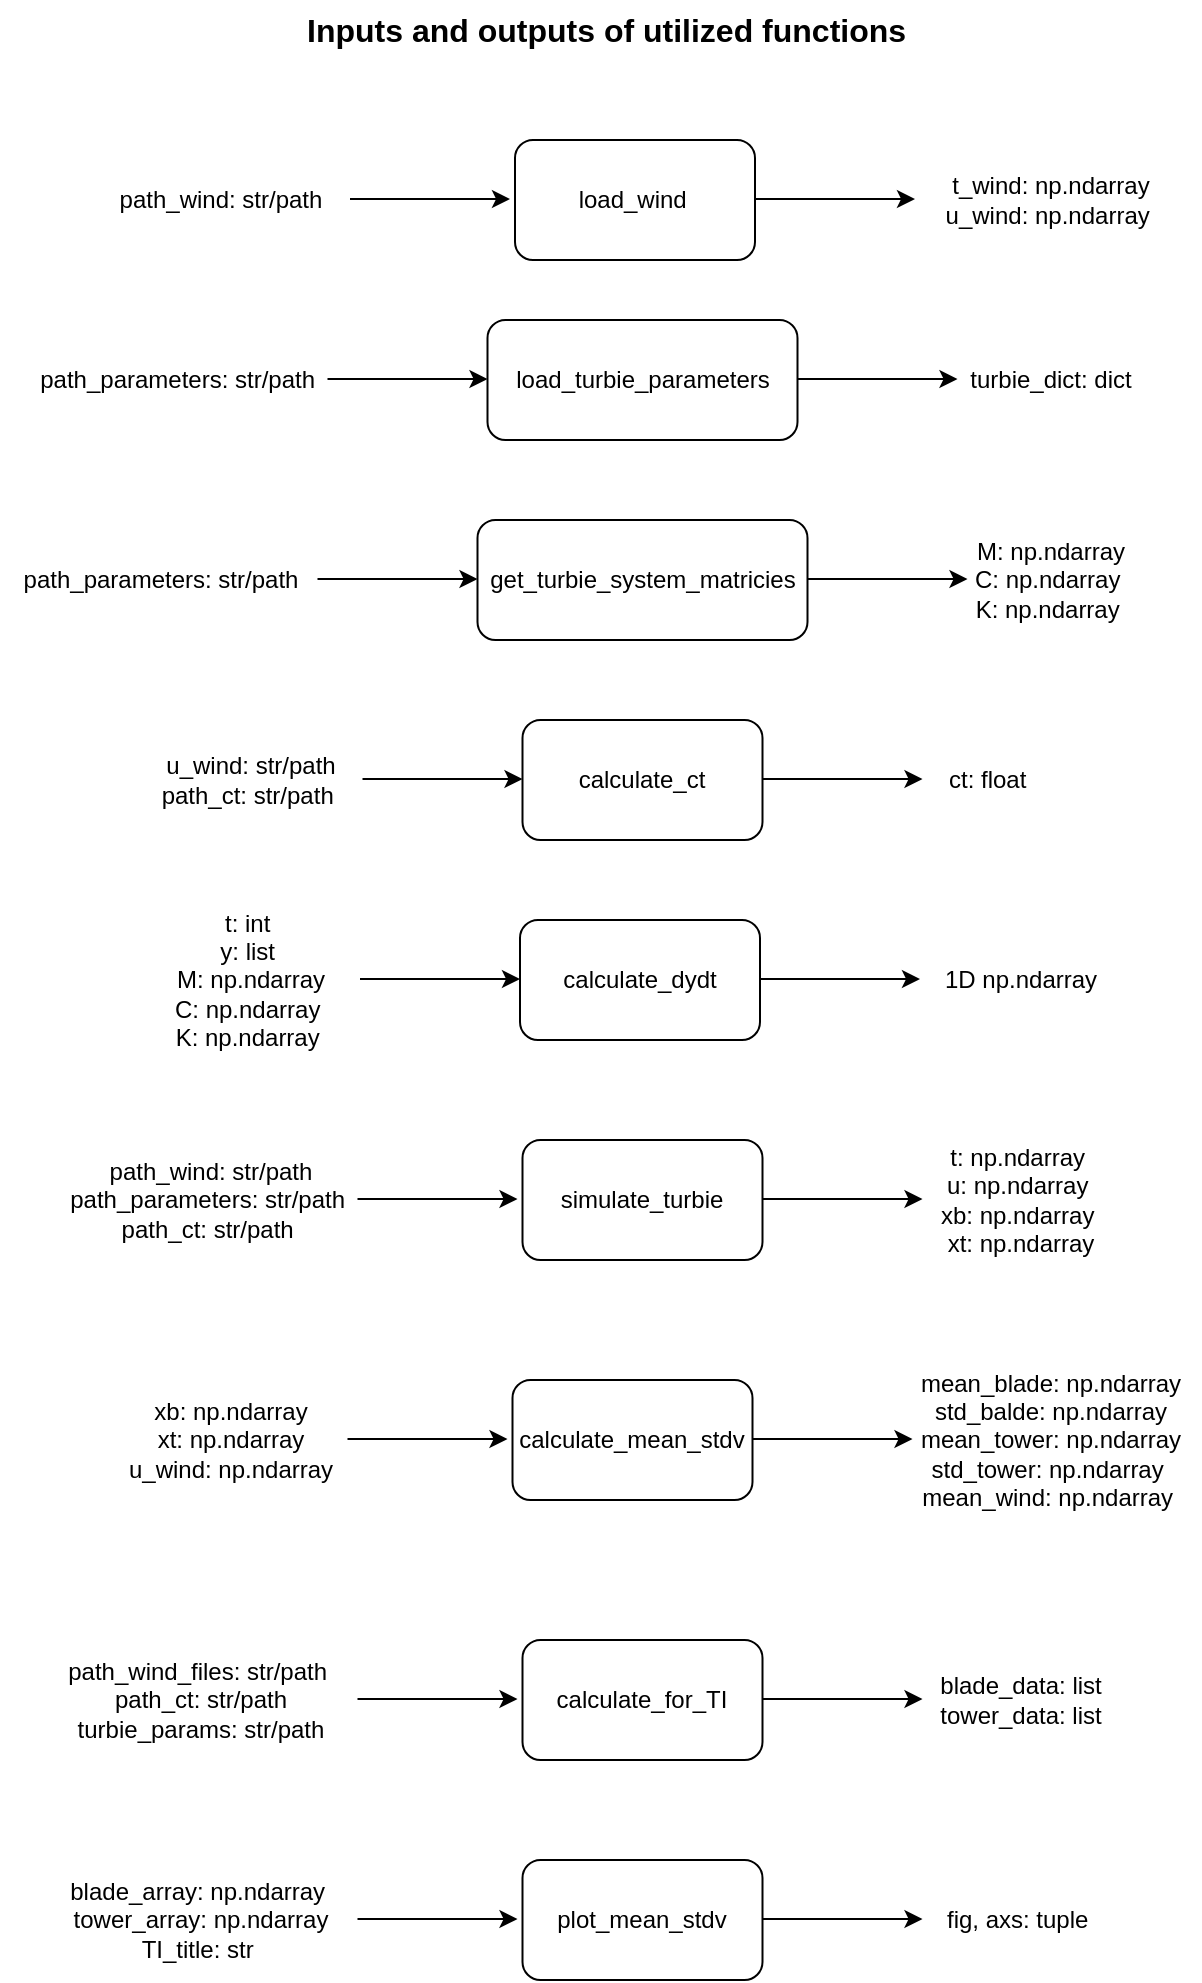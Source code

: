 <mxfile version="26.1.0">
  <diagram id="kgpKYQtTHZ0yAKxKKP6v" name="Page-1">
    <mxGraphModel dx="920" dy="558" grid="1" gridSize="10" guides="1" tooltips="1" connect="1" arrows="1" fold="1" page="1" pageScale="1" pageWidth="850" pageHeight="1100" math="0" shadow="0">
      <root>
        <mxCell id="0" />
        <mxCell id="1" parent="0" />
        <mxCell id="g1UFgbMDgLvSiYdy4ocw-1" value="simulate_turbie" style="rounded=1;whiteSpace=wrap;html=1;" vertex="1" parent="1">
          <mxGeometry x="351.25" y="600" width="120" height="60" as="geometry" />
        </mxCell>
        <mxCell id="g1UFgbMDgLvSiYdy4ocw-2" value="get_turbie_system_matricies" style="rounded=1;whiteSpace=wrap;html=1;" vertex="1" parent="1">
          <mxGeometry x="328.75" y="290" width="165" height="60" as="geometry" />
        </mxCell>
        <mxCell id="g1UFgbMDgLvSiYdy4ocw-3" value="load_wind&amp;nbsp;" style="rounded=1;whiteSpace=wrap;html=1;" vertex="1" parent="1">
          <mxGeometry x="347.5" y="100" width="120" height="60" as="geometry" />
        </mxCell>
        <mxCell id="g1UFgbMDgLvSiYdy4ocw-4" value="load_turbie_parameters" style="rounded=1;whiteSpace=wrap;html=1;" vertex="1" parent="1">
          <mxGeometry x="333.75" y="190" width="155" height="60" as="geometry" />
        </mxCell>
        <mxCell id="g1UFgbMDgLvSiYdy4ocw-5" value="calculate_ct" style="rounded=1;whiteSpace=wrap;html=1;" vertex="1" parent="1">
          <mxGeometry x="351.25" y="390" width="120" height="60" as="geometry" />
        </mxCell>
        <mxCell id="g1UFgbMDgLvSiYdy4ocw-6" value="calculate_dydt" style="rounded=1;whiteSpace=wrap;html=1;" vertex="1" parent="1">
          <mxGeometry x="350" y="490" width="120" height="60" as="geometry" />
        </mxCell>
        <mxCell id="g1UFgbMDgLvSiYdy4ocw-7" value="" style="endArrow=classic;html=1;rounded=0;" edge="1" parent="1">
          <mxGeometry width="50" height="50" relative="1" as="geometry">
            <mxPoint x="248.75" y="319.5" as="sourcePoint" />
            <mxPoint x="328.75" y="319.5" as="targetPoint" />
          </mxGeometry>
        </mxCell>
        <mxCell id="g1UFgbMDgLvSiYdy4ocw-8" value="" style="endArrow=classic;html=1;rounded=0;" edge="1" parent="1">
          <mxGeometry width="50" height="50" relative="1" as="geometry">
            <mxPoint x="493.75" y="319.5" as="sourcePoint" />
            <mxPoint x="573.75" y="319.5" as="targetPoint" />
          </mxGeometry>
        </mxCell>
        <mxCell id="g1UFgbMDgLvSiYdy4ocw-10" value="" style="endArrow=classic;html=1;rounded=0;" edge="1" parent="1">
          <mxGeometry width="50" height="50" relative="1" as="geometry">
            <mxPoint x="253.75" y="219.5" as="sourcePoint" />
            <mxPoint x="333.75" y="219.5" as="targetPoint" />
          </mxGeometry>
        </mxCell>
        <mxCell id="g1UFgbMDgLvSiYdy4ocw-11" value="" style="endArrow=classic;html=1;rounded=0;" edge="1" parent="1">
          <mxGeometry width="50" height="50" relative="1" as="geometry">
            <mxPoint x="488.75" y="219.5" as="sourcePoint" />
            <mxPoint x="568.75" y="219.5" as="targetPoint" />
          </mxGeometry>
        </mxCell>
        <mxCell id="g1UFgbMDgLvSiYdy4ocw-12" value="" style="endArrow=classic;html=1;rounded=0;" edge="1" parent="1">
          <mxGeometry width="50" height="50" relative="1" as="geometry">
            <mxPoint x="265" y="129.5" as="sourcePoint" />
            <mxPoint x="345" y="129.5" as="targetPoint" />
          </mxGeometry>
        </mxCell>
        <mxCell id="g1UFgbMDgLvSiYdy4ocw-13" value="" style="endArrow=classic;html=1;rounded=0;" edge="1" parent="1">
          <mxGeometry width="50" height="50" relative="1" as="geometry">
            <mxPoint x="467.5" y="129.5" as="sourcePoint" />
            <mxPoint x="547.5" y="129.5" as="targetPoint" />
          </mxGeometry>
        </mxCell>
        <mxCell id="g1UFgbMDgLvSiYdy4ocw-14" value="" style="endArrow=classic;html=1;rounded=0;" edge="1" parent="1">
          <mxGeometry width="50" height="50" relative="1" as="geometry">
            <mxPoint x="271.25" y="419.5" as="sourcePoint" />
            <mxPoint x="351.25" y="419.5" as="targetPoint" />
          </mxGeometry>
        </mxCell>
        <mxCell id="g1UFgbMDgLvSiYdy4ocw-15" value="" style="endArrow=classic;html=1;rounded=0;" edge="1" parent="1">
          <mxGeometry width="50" height="50" relative="1" as="geometry">
            <mxPoint x="471.25" y="419.5" as="sourcePoint" />
            <mxPoint x="551.25" y="419.5" as="targetPoint" />
          </mxGeometry>
        </mxCell>
        <mxCell id="g1UFgbMDgLvSiYdy4ocw-16" value="" style="endArrow=classic;html=1;rounded=0;" edge="1" parent="1">
          <mxGeometry width="50" height="50" relative="1" as="geometry">
            <mxPoint x="270" y="519.5" as="sourcePoint" />
            <mxPoint x="350" y="519.5" as="targetPoint" />
          </mxGeometry>
        </mxCell>
        <mxCell id="g1UFgbMDgLvSiYdy4ocw-17" value="" style="endArrow=classic;html=1;rounded=0;" edge="1" parent="1">
          <mxGeometry width="50" height="50" relative="1" as="geometry">
            <mxPoint x="470" y="519.5" as="sourcePoint" />
            <mxPoint x="550" y="519.5" as="targetPoint" />
          </mxGeometry>
        </mxCell>
        <mxCell id="g1UFgbMDgLvSiYdy4ocw-18" value="" style="endArrow=classic;html=1;rounded=0;" edge="1" parent="1">
          <mxGeometry width="50" height="50" relative="1" as="geometry">
            <mxPoint x="268.75" y="629.5" as="sourcePoint" />
            <mxPoint x="348.75" y="629.5" as="targetPoint" />
          </mxGeometry>
        </mxCell>
        <mxCell id="g1UFgbMDgLvSiYdy4ocw-19" value="" style="endArrow=classic;html=1;rounded=0;" edge="1" parent="1">
          <mxGeometry width="50" height="50" relative="1" as="geometry">
            <mxPoint x="471.25" y="629.5" as="sourcePoint" />
            <mxPoint x="551.25" y="629.5" as="targetPoint" />
          </mxGeometry>
        </mxCell>
        <mxCell id="g1UFgbMDgLvSiYdy4ocw-20" value="path_wind: str/path" style="text;html=1;align=center;verticalAlign=middle;resizable=0;points=[];autosize=1;strokeColor=none;fillColor=none;" vertex="1" parent="1">
          <mxGeometry x="140" y="115" width="120" height="30" as="geometry" />
        </mxCell>
        <mxCell id="g1UFgbMDgLvSiYdy4ocw-21" value="path_parameters: str/path&amp;nbsp;" style="text;html=1;align=center;verticalAlign=middle;resizable=0;points=[];autosize=1;strokeColor=none;fillColor=none;" vertex="1" parent="1">
          <mxGeometry x="100" y="205" width="160" height="30" as="geometry" />
        </mxCell>
        <mxCell id="g1UFgbMDgLvSiYdy4ocw-22" value="t_wind: np.ndarray&lt;div&gt;u_wind: np.ndarray&amp;nbsp;&lt;/div&gt;" style="text;html=1;align=center;verticalAlign=middle;resizable=0;points=[];autosize=1;strokeColor=none;fillColor=none;" vertex="1" parent="1">
          <mxGeometry x="550" y="110" width="130" height="40" as="geometry" />
        </mxCell>
        <mxCell id="g1UFgbMDgLvSiYdy4ocw-23" value="turbie_dict: dict" style="text;html=1;align=center;verticalAlign=middle;resizable=0;points=[];autosize=1;strokeColor=none;fillColor=none;" vertex="1" parent="1">
          <mxGeometry x="565" y="205" width="100" height="30" as="geometry" />
        </mxCell>
        <mxCell id="g1UFgbMDgLvSiYdy4ocw-24" value="path_parameters: str/path" style="text;html=1;align=center;verticalAlign=middle;resizable=0;points=[];autosize=1;strokeColor=none;fillColor=none;" vertex="1" parent="1">
          <mxGeometry x="90" y="305" width="160" height="30" as="geometry" />
        </mxCell>
        <mxCell id="g1UFgbMDgLvSiYdy4ocw-25" value="M: np.ndarray&lt;div&gt;C: np.ndarray&amp;nbsp;&lt;/div&gt;&lt;div&gt;K: np.ndarray&amp;nbsp;&lt;/div&gt;" style="text;html=1;align=center;verticalAlign=middle;resizable=0;points=[];autosize=1;strokeColor=none;fillColor=none;" vertex="1" parent="1">
          <mxGeometry x="565" y="290" width="100" height="60" as="geometry" />
        </mxCell>
        <mxCell id="g1UFgbMDgLvSiYdy4ocw-27" value="u_wind: str/path&lt;div&gt;path_ct: str/path&amp;nbsp;&lt;/div&gt;" style="text;html=1;align=center;verticalAlign=middle;resizable=0;points=[];autosize=1;strokeColor=none;fillColor=none;" vertex="1" parent="1">
          <mxGeometry x="160" y="400" width="110" height="40" as="geometry" />
        </mxCell>
        <mxCell id="g1UFgbMDgLvSiYdy4ocw-28" value="ct: float&amp;nbsp;" style="text;html=1;align=center;verticalAlign=middle;resizable=0;points=[];autosize=1;strokeColor=none;fillColor=none;" vertex="1" parent="1">
          <mxGeometry x="550" y="405" width="70" height="30" as="geometry" />
        </mxCell>
        <mxCell id="g1UFgbMDgLvSiYdy4ocw-29" value="t: int&amp;nbsp;&lt;div&gt;y: list&amp;nbsp;&lt;/div&gt;&lt;div&gt;M: np.ndarray&lt;/div&gt;&lt;div&gt;C: np.ndarray&amp;nbsp;&lt;/div&gt;&lt;div&gt;K: np.ndarray&amp;nbsp;&lt;/div&gt;" style="text;html=1;align=center;verticalAlign=middle;resizable=0;points=[];autosize=1;strokeColor=none;fillColor=none;" vertex="1" parent="1">
          <mxGeometry x="165" y="475" width="100" height="90" as="geometry" />
        </mxCell>
        <mxCell id="g1UFgbMDgLvSiYdy4ocw-30" value="1D np.ndarray" style="text;html=1;align=center;verticalAlign=middle;resizable=0;points=[];autosize=1;strokeColor=none;fillColor=none;" vertex="1" parent="1">
          <mxGeometry x="550" y="505" width="100" height="30" as="geometry" />
        </mxCell>
        <mxCell id="g1UFgbMDgLvSiYdy4ocw-33" value="t: np.ndarray&amp;nbsp;&lt;div&gt;u: np.ndarray&amp;nbsp;&lt;/div&gt;&lt;div&gt;xb: np.ndarray&amp;nbsp;&lt;/div&gt;&lt;div&gt;xt: np.ndarray&lt;/div&gt;" style="text;html=1;align=center;verticalAlign=middle;resizable=0;points=[];autosize=1;strokeColor=none;fillColor=none;" vertex="1" parent="1">
          <mxGeometry x="550" y="595" width="100" height="70" as="geometry" />
        </mxCell>
        <mxCell id="g1UFgbMDgLvSiYdy4ocw-34" value="calculate_mean_stdv" style="rounded=1;whiteSpace=wrap;html=1;" vertex="1" parent="1">
          <mxGeometry x="346.25" y="720" width="120" height="60" as="geometry" />
        </mxCell>
        <mxCell id="g1UFgbMDgLvSiYdy4ocw-35" value="" style="endArrow=classic;html=1;rounded=0;" edge="1" parent="1">
          <mxGeometry width="50" height="50" relative="1" as="geometry">
            <mxPoint x="263.75" y="749.5" as="sourcePoint" />
            <mxPoint x="343.75" y="749.5" as="targetPoint" />
          </mxGeometry>
        </mxCell>
        <mxCell id="g1UFgbMDgLvSiYdy4ocw-36" value="" style="endArrow=classic;html=1;rounded=0;" edge="1" parent="1">
          <mxGeometry width="50" height="50" relative="1" as="geometry">
            <mxPoint x="466.25" y="749.5" as="sourcePoint" />
            <mxPoint x="546.25" y="749.5" as="targetPoint" />
          </mxGeometry>
        </mxCell>
        <mxCell id="g1UFgbMDgLvSiYdy4ocw-37" value="xb: np.ndarray&lt;div&gt;xt: np.ndarray&lt;/div&gt;&lt;div&gt;u_wind: np.ndarray&lt;/div&gt;" style="text;html=1;align=center;verticalAlign=middle;resizable=0;points=[];autosize=1;strokeColor=none;fillColor=none;" vertex="1" parent="1">
          <mxGeometry x="140" y="720" width="130" height="60" as="geometry" />
        </mxCell>
        <mxCell id="g1UFgbMDgLvSiYdy4ocw-39" value="calculate_for_TI" style="rounded=1;whiteSpace=wrap;html=1;" vertex="1" parent="1">
          <mxGeometry x="351.25" y="850" width="120" height="60" as="geometry" />
        </mxCell>
        <mxCell id="g1UFgbMDgLvSiYdy4ocw-40" value="" style="endArrow=classic;html=1;rounded=0;" edge="1" parent="1">
          <mxGeometry width="50" height="50" relative="1" as="geometry">
            <mxPoint x="268.75" y="879.5" as="sourcePoint" />
            <mxPoint x="348.75" y="879.5" as="targetPoint" />
          </mxGeometry>
        </mxCell>
        <mxCell id="g1UFgbMDgLvSiYdy4ocw-41" value="" style="endArrow=classic;html=1;rounded=0;" edge="1" parent="1">
          <mxGeometry width="50" height="50" relative="1" as="geometry">
            <mxPoint x="471.25" y="879.5" as="sourcePoint" />
            <mxPoint x="551.25" y="879.5" as="targetPoint" />
          </mxGeometry>
        </mxCell>
        <mxCell id="g1UFgbMDgLvSiYdy4ocw-42" value="path_wind_files: str/path&amp;nbsp;&lt;div&gt;path_ct: str/path&lt;/div&gt;&lt;div&gt;turbie_params: str/path&lt;/div&gt;" style="text;html=1;align=center;verticalAlign=middle;resizable=0;points=[];autosize=1;strokeColor=none;fillColor=none;" vertex="1" parent="1">
          <mxGeometry x="110" y="850" width="160" height="60" as="geometry" />
        </mxCell>
        <mxCell id="g1UFgbMDgLvSiYdy4ocw-43" value="blade_data: list&lt;div&gt;tower_data: list&lt;/div&gt;" style="text;html=1;align=center;verticalAlign=middle;resizable=0;points=[];autosize=1;strokeColor=none;fillColor=none;" vertex="1" parent="1">
          <mxGeometry x="550" y="860" width="100" height="40" as="geometry" />
        </mxCell>
        <mxCell id="g1UFgbMDgLvSiYdy4ocw-44" value="mean_blade: np.ndarray&lt;div&gt;std_balde: np.ndarray&lt;/div&gt;&lt;div&gt;mean_tower: np.ndarray&lt;/div&gt;&lt;div&gt;std_tower: np.ndarray&amp;nbsp;&lt;/div&gt;&lt;div&gt;mean_wind: np.ndarray&amp;nbsp;&lt;/div&gt;" style="text;html=1;align=center;verticalAlign=middle;resizable=0;points=[];autosize=1;strokeColor=none;fillColor=none;" vertex="1" parent="1">
          <mxGeometry x="540" y="705" width="150" height="90" as="geometry" />
        </mxCell>
        <mxCell id="g1UFgbMDgLvSiYdy4ocw-45" value="plot_mean_stdv" style="rounded=1;whiteSpace=wrap;html=1;" vertex="1" parent="1">
          <mxGeometry x="351.25" y="960" width="120" height="60" as="geometry" />
        </mxCell>
        <mxCell id="g1UFgbMDgLvSiYdy4ocw-46" value="" style="endArrow=classic;html=1;rounded=0;" edge="1" parent="1">
          <mxGeometry width="50" height="50" relative="1" as="geometry">
            <mxPoint x="268.75" y="989.5" as="sourcePoint" />
            <mxPoint x="348.75" y="989.5" as="targetPoint" />
          </mxGeometry>
        </mxCell>
        <mxCell id="g1UFgbMDgLvSiYdy4ocw-47" value="" style="endArrow=classic;html=1;rounded=0;" edge="1" parent="1">
          <mxGeometry width="50" height="50" relative="1" as="geometry">
            <mxPoint x="471.25" y="989.5" as="sourcePoint" />
            <mxPoint x="551.25" y="989.5" as="targetPoint" />
          </mxGeometry>
        </mxCell>
        <mxCell id="g1UFgbMDgLvSiYdy4ocw-48" value="blade_array: np.ndarray&amp;nbsp;&lt;div&gt;tower_array: np.ndarray&lt;br&gt;&lt;div&gt;TI_title: str&amp;nbsp;&lt;/div&gt;&lt;/div&gt;" style="text;html=1;align=center;verticalAlign=middle;resizable=0;points=[];autosize=1;strokeColor=none;fillColor=none;" vertex="1" parent="1">
          <mxGeometry x="115" y="960" width="150" height="60" as="geometry" />
        </mxCell>
        <mxCell id="g1UFgbMDgLvSiYdy4ocw-49" value="fig, axs: tuple&amp;nbsp;" style="text;html=1;align=center;verticalAlign=middle;resizable=0;points=[];autosize=1;strokeColor=none;fillColor=none;" vertex="1" parent="1">
          <mxGeometry x="550" y="975" width="100" height="30" as="geometry" />
        </mxCell>
        <mxCell id="g1UFgbMDgLvSiYdy4ocw-50" value="&lt;b&gt;&lt;font style=&quot;font-size: 16px;&quot;&gt;Inputs and outputs of utilized functions&amp;nbsp;&lt;/font&gt;&lt;/b&gt;" style="text;html=1;align=center;verticalAlign=middle;resizable=0;points=[];autosize=1;strokeColor=none;fillColor=none;" vertex="1" parent="1">
          <mxGeometry x="230" y="30" width="330" height="30" as="geometry" />
        </mxCell>
        <mxCell id="g1UFgbMDgLvSiYdy4ocw-51" value="path_wind: str/path&lt;div&gt;path_parameters: str/path&amp;nbsp;&lt;/div&gt;&lt;div&gt;path_ct: str/path&amp;nbsp;&lt;/div&gt;" style="text;html=1;align=center;verticalAlign=middle;resizable=0;points=[];autosize=1;strokeColor=none;fillColor=none;" vertex="1" parent="1">
          <mxGeometry x="115" y="600" width="160" height="60" as="geometry" />
        </mxCell>
      </root>
    </mxGraphModel>
  </diagram>
</mxfile>

